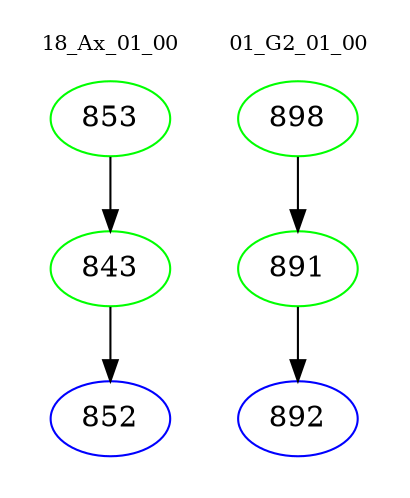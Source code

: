 digraph{
subgraph cluster_0 {
color = white
label = "18_Ax_01_00";
fontsize=10;
T0_853 [label="853", color="green"]
T0_853 -> T0_843 [color="black"]
T0_843 [label="843", color="green"]
T0_843 -> T0_852 [color="black"]
T0_852 [label="852", color="blue"]
}
subgraph cluster_1 {
color = white
label = "01_G2_01_00";
fontsize=10;
T1_898 [label="898", color="green"]
T1_898 -> T1_891 [color="black"]
T1_891 [label="891", color="green"]
T1_891 -> T1_892 [color="black"]
T1_892 [label="892", color="blue"]
}
}
